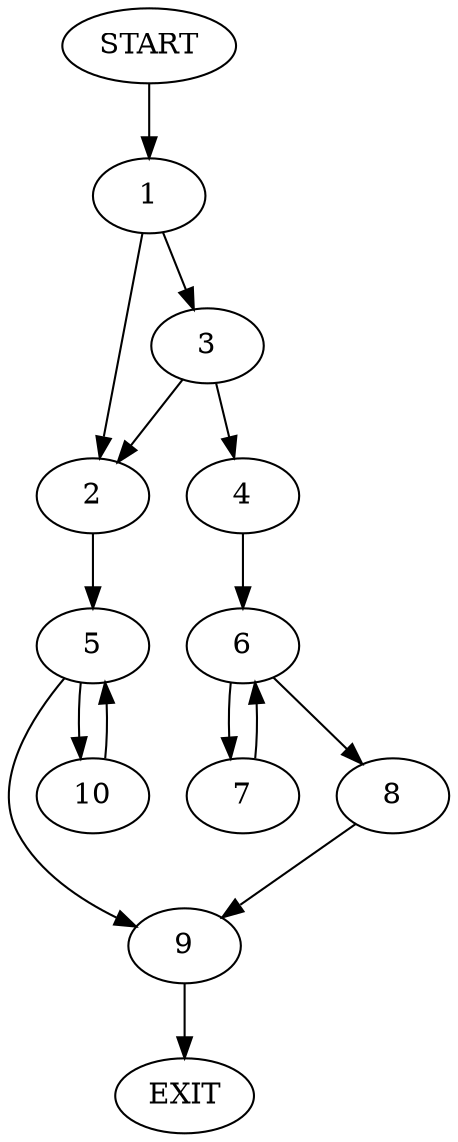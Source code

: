 digraph {
0 [label="START"]
11 [label="EXIT"]
0 -> 1
1 -> 2
1 -> 3
3 -> 2
3 -> 4
2 -> 5
4 -> 6
6 -> 7
6 -> 8
8 -> 9
7 -> 6
9 -> 11
5 -> 10
5 -> 9
10 -> 5
}

